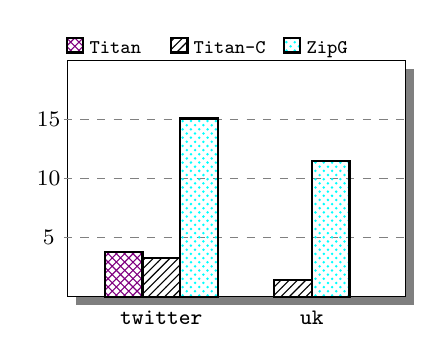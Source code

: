 \begin{tikzpicture}[xscale=0.043,yscale=0.03]

  \draw[preaction={fill=black,opacity=.5,transform canvas={xshift=3,yshift=-3}},black][fill=white] (0,0) rectangle (100, 100);

  \draw[dashed, gray] (-1, 25) -- (101, 25);
  \draw[dashed, gray] (-1, 50) -- (101, 50);
  \draw[dashed, gray] (-1, 75) -- (101, 75);

  \draw[thick, black] (-5.5, 25.00) node[align=right] {\footnotesize{5}};
  \draw[thick, black] (-5.5, 50.00) node[align=right] {\footnotesize{10}};
  \draw[thick, black] (-5.5, 75.00) node[align=right] {\footnotesize{15}};

  \draw[thick, pattern=crosshatch, pattern color=violet] (11.11,0) rectangle (22.22,19.00);
  \draw[thick, pattern=north east lines, pattern color=black] (22.22,0) rectangle (33.33,16.50);
  \draw[thick, pattern=crosshatch dots, pattern color=cyan] (33.33,0) rectangle (44.44,75.50);

  \draw[thick, pattern=north east lines, pattern color=black] (61.11,0) rectangle (72.22,7.00);
  \draw[thick, pattern=crosshatch dots, pattern color=cyan] (72.22,0) rectangle (83.33,57.50);

  \draw[thick, black] (27.78, -9) node {\footnotesize{\tt{twitter}}};
  \draw[thick, black] (72.22, -9) node {\footnotesize{\tt{uk}}};

  \draw[thick, pattern=crosshatch, pattern color=violet] (0.00, 103.5) rectangle (4.75, 109.5) node[midway,right=0.05,text height=6,text depth=0.1, anchor=west] {\scriptsize{\tt{Titan}}};
  \draw[thick, pattern=north east lines, pattern color=black] (30.73, 103.5) rectangle (35.48, 109.5) node[midway,right=0.05,text height=6,text depth=0.1, anchor=west] {\scriptsize{\tt{Titan-C}}};
  \draw[thick, pattern=crosshatch dots, pattern color=cyan] (64.07, 103.5) rectangle (68.82, 109.5) node[midway,right=0.05,text height=6,text depth=0.1, anchor=west] {\scriptsize{\tt{ZipG}}};

\end{tikzpicture}
